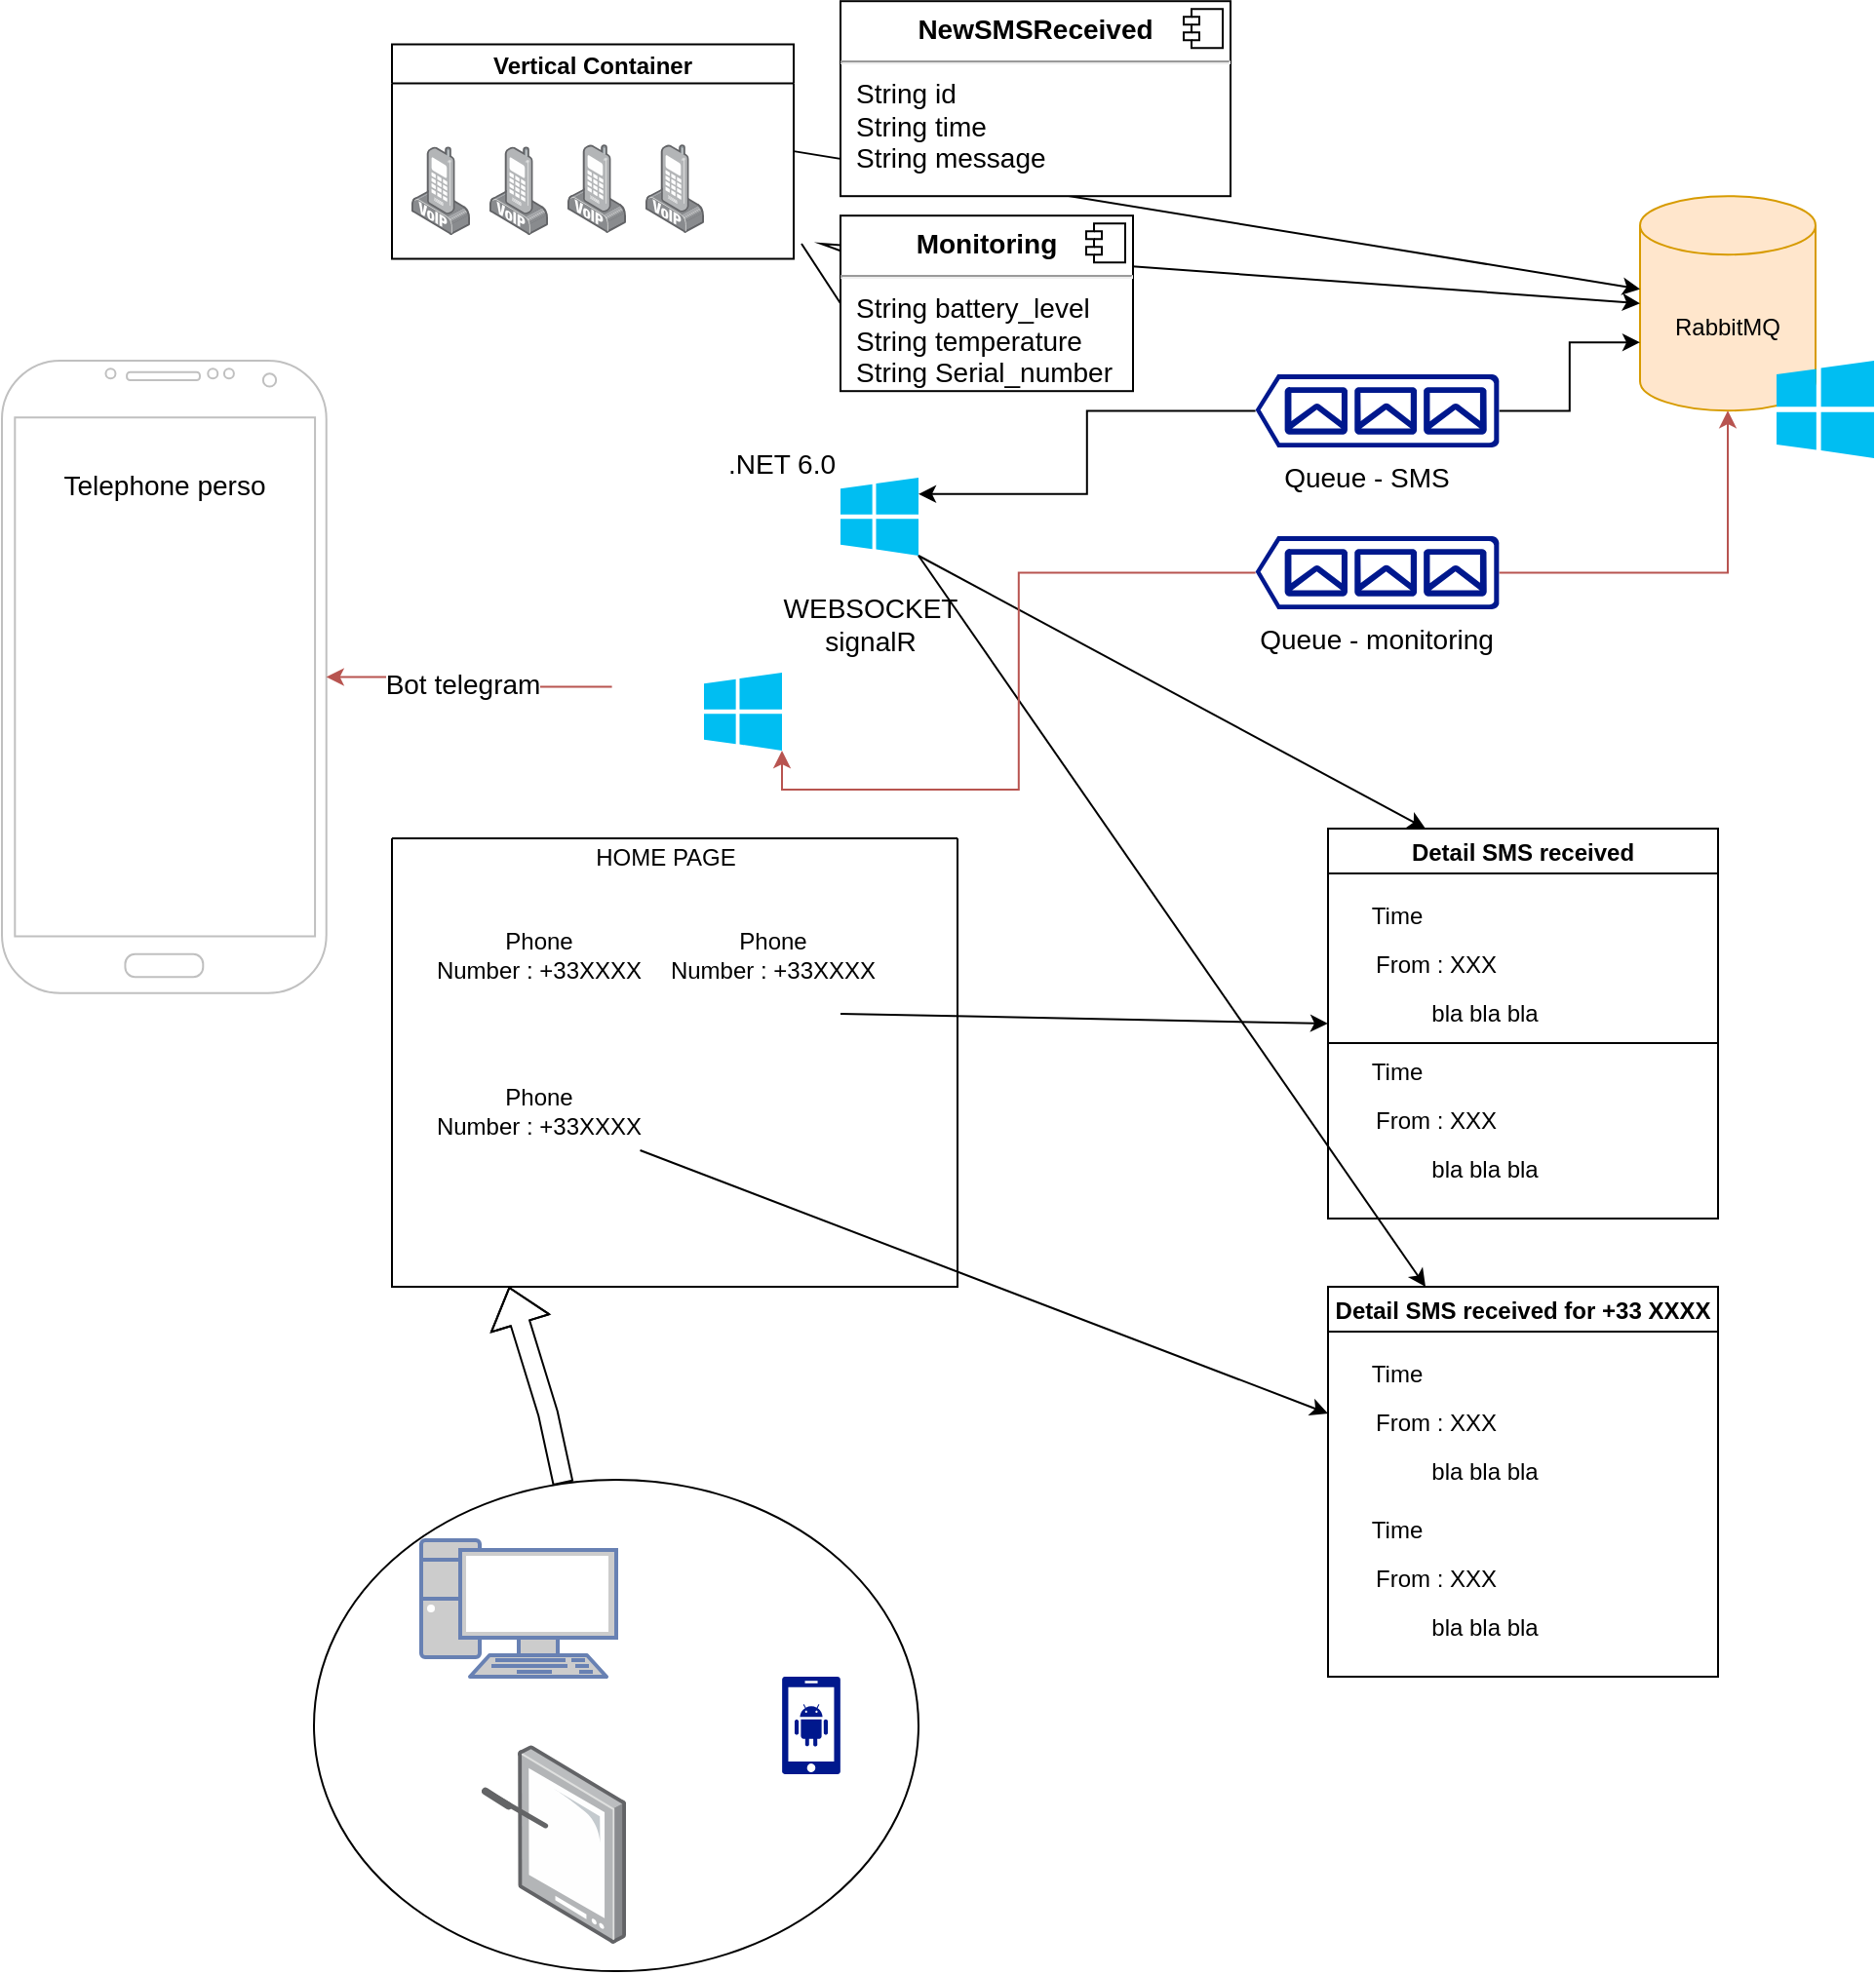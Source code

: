 <mxfile version="20.4.0" type="device"><diagram id="vYuBSaQZXrv57UB92Gz5" name="Page-1"><mxGraphModel dx="2178" dy="820" grid="1" gridSize="10" guides="1" tooltips="1" connect="1" arrows="1" fold="1" page="1" pageScale="1" pageWidth="827" pageHeight="1169" math="0" shadow="0"><root><mxCell id="0"/><mxCell id="1" parent="0"/><mxCell id="AS5j4a_T4gAKGKwApBx8-5" value="Vertical Container" style="swimlane;startSize=20;" vertex="1" parent="1"><mxGeometry x="20" y="27.8" width="206" height="110" as="geometry"/></mxCell><mxCell id="AS5j4a_T4gAKGKwApBx8-4" value="" style="points=[];aspect=fixed;html=1;align=center;shadow=0;dashed=0;image;image=img/lib/allied_telesis/computer_and_terminals/VOIP_IP_phone.svg;" vertex="1" parent="AS5j4a_T4gAKGKwApBx8-5"><mxGeometry x="130" y="51.1" width="30" height="45.6" as="geometry"/></mxCell><mxCell id="AS5j4a_T4gAKGKwApBx8-17" value="" style="points=[];aspect=fixed;html=1;align=center;shadow=0;dashed=0;image;image=img/lib/allied_telesis/computer_and_terminals/VOIP_IP_phone.svg;" vertex="1" parent="AS5j4a_T4gAKGKwApBx8-5"><mxGeometry x="90" y="51.1" width="30" height="45.6" as="geometry"/></mxCell><mxCell id="AS5j4a_T4gAKGKwApBx8-2" value="" style="points=[];aspect=fixed;html=1;align=center;shadow=0;dashed=0;image;image=img/lib/allied_telesis/computer_and_terminals/VOIP_IP_phone.svg;" vertex="1" parent="AS5j4a_T4gAKGKwApBx8-5"><mxGeometry x="10" y="52.2" width="30" height="45.6" as="geometry"/></mxCell><mxCell id="AS5j4a_T4gAKGKwApBx8-3" value="" style="points=[];aspect=fixed;html=1;align=center;shadow=0;dashed=0;image;image=img/lib/allied_telesis/computer_and_terminals/VOIP_IP_phone.svg;" vertex="1" parent="AS5j4a_T4gAKGKwApBx8-5"><mxGeometry x="50" y="52.2" width="30" height="45.6" as="geometry"/></mxCell><mxCell id="AS5j4a_T4gAKGKwApBx8-88" value="" style="shape=image;html=1;verticalAlign=top;verticalLabelPosition=bottom;labelBackgroundColor=#ffffff;imageAspect=0;aspect=fixed;image=https://cdn0.iconfinder.com/data/icons/file-type-19/512/file__apk__android_-128.png" vertex="1" parent="AS5j4a_T4gAKGKwApBx8-5"><mxGeometry x="150" y="22.2" width="56" height="56" as="geometry"/></mxCell><mxCell id="AS5j4a_T4gAKGKwApBx8-7" value="" style="swimlane;startSize=0;" vertex="1" parent="1"><mxGeometry x="20" y="435" width="290" height="230" as="geometry"/></mxCell><mxCell id="AS5j4a_T4gAKGKwApBx8-16" value="Phone&lt;br&gt;Number : +33XXXX" style="text;html=1;align=center;verticalAlign=middle;resizable=0;points=[];autosize=1;strokeColor=none;fillColor=none;" vertex="1" parent="AS5j4a_T4gAKGKwApBx8-7"><mxGeometry x="10" y="40" width="130" height="40" as="geometry"/></mxCell><mxCell id="AS5j4a_T4gAKGKwApBx8-18" value="" style="shape=image;html=1;verticalAlign=top;verticalLabelPosition=bottom;labelBackgroundColor=#ffffff;imageAspect=0;aspect=fixed;image=https://cdn2.iconfinder.com/data/icons/flags_gosquared/64/France_flat.png" vertex="1" parent="AS5j4a_T4gAKGKwApBx8-7"><mxGeometry x="60" y="80" width="30" height="30" as="geometry"/></mxCell><mxCell id="AS5j4a_T4gAKGKwApBx8-19" value="Phone&lt;br&gt;Number : +33XXXX" style="text;html=1;align=center;verticalAlign=middle;resizable=0;points=[];autosize=1;strokeColor=none;fillColor=none;" vertex="1" parent="AS5j4a_T4gAKGKwApBx8-7"><mxGeometry x="130" y="40" width="130" height="40" as="geometry"/></mxCell><mxCell id="AS5j4a_T4gAKGKwApBx8-20" value="" style="shape=image;html=1;verticalAlign=top;verticalLabelPosition=bottom;labelBackgroundColor=#ffffff;imageAspect=0;aspect=fixed;image=https://cdn1.iconfinder.com/data/icons/famfamfam_flag_icons/gb.png;fontFamily=Helvetica;fontSize=12;fontColor=default;align=center;strokeColor=default;fillColor=default;" vertex="1" parent="AS5j4a_T4gAKGKwApBx8-7"><mxGeometry x="180" y="80" width="30" height="30" as="geometry"/></mxCell><mxCell id="AS5j4a_T4gAKGKwApBx8-21" value="Phone&lt;br&gt;Number : +33XXXX" style="text;html=1;align=center;verticalAlign=middle;resizable=0;points=[];autosize=1;strokeColor=none;fillColor=none;" vertex="1" parent="AS5j4a_T4gAKGKwApBx8-7"><mxGeometry x="10" y="120" width="130" height="40" as="geometry"/></mxCell><mxCell id="AS5j4a_T4gAKGKwApBx8-22" value="" style="shape=image;html=1;verticalAlign=top;verticalLabelPosition=bottom;labelBackgroundColor=#ffffff;imageAspect=0;aspect=fixed;image=https://cdn3.iconfinder.com/data/icons/142-mini-country-flags-16x16px/32/flag-china2x.png;fontFamily=Helvetica;fontSize=12;fontColor=default;align=center;strokeColor=default;fillColor=default;" vertex="1" parent="AS5j4a_T4gAKGKwApBx8-7"><mxGeometry x="60" y="160" width="30" height="30" as="geometry"/></mxCell><mxCell id="AS5j4a_T4gAKGKwApBx8-36" value="" style="endArrow=classic;html=1;rounded=0;entryX=0;entryY=0.5;entryDx=0;entryDy=0;" edge="1" parent="AS5j4a_T4gAKGKwApBx8-7" target="AS5j4a_T4gAKGKwApBx8-24"><mxGeometry relative="1" as="geometry"><mxPoint x="230" y="90" as="sourcePoint"/><mxPoint x="330" y="100" as="targetPoint"/></mxGeometry></mxCell><mxCell id="AS5j4a_T4gAKGKwApBx8-11" value="RabbitMQ" style="shape=cylinder3;whiteSpace=wrap;html=1;boundedLbl=1;backgroundOutline=1;size=15;dashed=0;fontFamily=Helvetica;fontSize=12;align=center;strokeColor=#d79b00;fillColor=#ffe6cc;sketch=0;" vertex="1" parent="1"><mxGeometry x="660" y="105.6" width="90" height="110" as="geometry"/></mxCell><mxCell id="AS5j4a_T4gAKGKwApBx8-24" value="Detail SMS received" style="swimlane;" vertex="1" parent="1"><mxGeometry x="500" y="430" width="200" height="200" as="geometry"/></mxCell><mxCell id="AS5j4a_T4gAKGKwApBx8-25" value="Time" style="text;html=1;align=center;verticalAlign=middle;resizable=0;points=[];autosize=1;strokeColor=none;fillColor=none;" vertex="1" parent="AS5j4a_T4gAKGKwApBx8-24"><mxGeometry x="10" y="30" width="50" height="30" as="geometry"/></mxCell><mxCell id="AS5j4a_T4gAKGKwApBx8-28" value="From : XXX" style="text;html=1;align=center;verticalAlign=middle;resizable=0;points=[];autosize=1;strokeColor=none;fillColor=none;" vertex="1" parent="AS5j4a_T4gAKGKwApBx8-24"><mxGeometry x="10" y="55" width="90" height="30" as="geometry"/></mxCell><mxCell id="AS5j4a_T4gAKGKwApBx8-29" value="bla bla bla&lt;br&gt;" style="text;html=1;align=center;verticalAlign=middle;resizable=0;points=[];autosize=1;strokeColor=none;fillColor=none;" vertex="1" parent="AS5j4a_T4gAKGKwApBx8-24"><mxGeometry x="40" y="80" width="80" height="30" as="geometry"/></mxCell><mxCell id="AS5j4a_T4gAKGKwApBx8-32" value="Time" style="text;html=1;align=center;verticalAlign=middle;resizable=0;points=[];autosize=1;strokeColor=none;fillColor=none;" vertex="1" parent="AS5j4a_T4gAKGKwApBx8-24"><mxGeometry x="10" y="110" width="50" height="30" as="geometry"/></mxCell><mxCell id="AS5j4a_T4gAKGKwApBx8-33" value="From : XXX" style="text;html=1;align=center;verticalAlign=middle;resizable=0;points=[];autosize=1;strokeColor=none;fillColor=none;" vertex="1" parent="AS5j4a_T4gAKGKwApBx8-24"><mxGeometry x="10" y="135" width="90" height="30" as="geometry"/></mxCell><mxCell id="AS5j4a_T4gAKGKwApBx8-34" value="bla bla bla&lt;br&gt;" style="text;html=1;align=center;verticalAlign=middle;resizable=0;points=[];autosize=1;strokeColor=none;fillColor=none;" vertex="1" parent="AS5j4a_T4gAKGKwApBx8-24"><mxGeometry x="40" y="160" width="80" height="30" as="geometry"/></mxCell><mxCell id="AS5j4a_T4gAKGKwApBx8-35" value="" style="endArrow=none;html=1;rounded=0;" edge="1" parent="1"><mxGeometry width="50" height="50" relative="1" as="geometry"><mxPoint x="500" y="540" as="sourcePoint"/><mxPoint x="700" y="540" as="targetPoint"/></mxGeometry></mxCell><mxCell id="AS5j4a_T4gAKGKwApBx8-38" value="" style="endArrow=classic;html=1;rounded=0;" edge="1" parent="1" source="AS5j4a_T4gAKGKwApBx8-21"><mxGeometry relative="1" as="geometry"><mxPoint x="380" y="550" as="sourcePoint"/><mxPoint x="500" y="730" as="targetPoint"/></mxGeometry></mxCell><mxCell id="AS5j4a_T4gAKGKwApBx8-40" value="Detail SMS received for +33 XXXX" style="swimlane;" vertex="1" parent="1"><mxGeometry x="500" y="665" width="200" height="200" as="geometry"/></mxCell><mxCell id="AS5j4a_T4gAKGKwApBx8-41" value="Time" style="text;html=1;align=center;verticalAlign=middle;resizable=0;points=[];autosize=1;strokeColor=none;fillColor=none;" vertex="1" parent="AS5j4a_T4gAKGKwApBx8-40"><mxGeometry x="10" y="30" width="50" height="30" as="geometry"/></mxCell><mxCell id="AS5j4a_T4gAKGKwApBx8-42" value="From : XXX" style="text;html=1;align=center;verticalAlign=middle;resizable=0;points=[];autosize=1;strokeColor=none;fillColor=none;" vertex="1" parent="AS5j4a_T4gAKGKwApBx8-40"><mxGeometry x="10" y="55" width="90" height="30" as="geometry"/></mxCell><mxCell id="AS5j4a_T4gAKGKwApBx8-43" value="bla bla bla&lt;br&gt;" style="text;html=1;align=center;verticalAlign=middle;resizable=0;points=[];autosize=1;strokeColor=none;fillColor=none;" vertex="1" parent="AS5j4a_T4gAKGKwApBx8-40"><mxGeometry x="40" y="80" width="80" height="30" as="geometry"/></mxCell><mxCell id="AS5j4a_T4gAKGKwApBx8-44" value="Time" style="text;html=1;align=center;verticalAlign=middle;resizable=0;points=[];autosize=1;strokeColor=none;fillColor=none;" vertex="1" parent="AS5j4a_T4gAKGKwApBx8-40"><mxGeometry x="10" y="110" width="50" height="30" as="geometry"/></mxCell><mxCell id="AS5j4a_T4gAKGKwApBx8-45" value="From : XXX" style="text;html=1;align=center;verticalAlign=middle;resizable=0;points=[];autosize=1;strokeColor=none;fillColor=none;" vertex="1" parent="AS5j4a_T4gAKGKwApBx8-40"><mxGeometry x="10" y="135" width="90" height="30" as="geometry"/></mxCell><mxCell id="AS5j4a_T4gAKGKwApBx8-46" value="bla bla bla&lt;br&gt;" style="text;html=1;align=center;verticalAlign=middle;resizable=0;points=[];autosize=1;strokeColor=none;fillColor=none;" vertex="1" parent="AS5j4a_T4gAKGKwApBx8-40"><mxGeometry x="40" y="160" width="80" height="30" as="geometry"/></mxCell><mxCell id="AS5j4a_T4gAKGKwApBx8-51" value="" style="ellipse;whiteSpace=wrap;html=1;" vertex="1" parent="1"><mxGeometry x="-20" y="763.96" width="310" height="252.07" as="geometry"/></mxCell><mxCell id="AS5j4a_T4gAKGKwApBx8-52" value="" style="fontColor=#0066CC;verticalAlign=top;verticalLabelPosition=bottom;labelPosition=center;align=center;html=1;outlineConnect=0;fillColor=#CCCCCC;strokeColor=#6881B3;gradientColor=none;gradientDirection=north;strokeWidth=2;shape=mxgraph.networks.pc;" vertex="1" parent="1"><mxGeometry x="35" y="795" width="100" height="70" as="geometry"/></mxCell><mxCell id="AS5j4a_T4gAKGKwApBx8-53" value="" style="sketch=0;aspect=fixed;pointerEvents=1;shadow=0;dashed=0;html=1;strokeColor=none;labelPosition=center;verticalLabelPosition=bottom;verticalAlign=top;align=center;fillColor=#00188D;shape=mxgraph.mscae.enterprise.android_phone" vertex="1" parent="1"><mxGeometry x="220" y="865" width="30" height="50" as="geometry"/></mxCell><mxCell id="AS5j4a_T4gAKGKwApBx8-54" value="" style="points=[];aspect=fixed;html=1;align=center;shadow=0;dashed=0;image;image=img/lib/allied_telesis/computer_and_terminals/Tablet_Alternative.svg;" vertex="1" parent="1"><mxGeometry x="66" y="900" width="74" height="102.07" as="geometry"/></mxCell><mxCell id="AS5j4a_T4gAKGKwApBx8-55" value="" style="shape=flexArrow;endArrow=classic;html=1;rounded=0;entryX=0.207;entryY=1;entryDx=0;entryDy=0;entryPerimeter=0;" edge="1" parent="1" source="AS5j4a_T4gAKGKwApBx8-51" target="AS5j4a_T4gAKGKwApBx8-7"><mxGeometry width="50" height="50" relative="1" as="geometry"><mxPoint x="130" y="780" as="sourcePoint"/><mxPoint x="180" y="730" as="targetPoint"/><Array as="points"><mxPoint x="100" y="730"/></Array></mxGeometry></mxCell><mxCell id="AS5j4a_T4gAKGKwApBx8-56" value="HOME PAGE" style="text;html=1;align=center;verticalAlign=middle;resizable=0;points=[];autosize=1;strokeColor=none;fillColor=none;" vertex="1" parent="1"><mxGeometry x="110" y="430" width="100" height="30" as="geometry"/></mxCell><mxCell id="AS5j4a_T4gAKGKwApBx8-67" value="" style="endArrow=classic;html=1;rounded=0;" edge="1" parent="1" source="AS5j4a_T4gAKGKwApBx8-88" target="AS5j4a_T4gAKGKwApBx8-11"><mxGeometry relative="1" as="geometry"><mxPoint x="180" y="107" as="sourcePoint"/><mxPoint x="360" y="170" as="targetPoint"/></mxGeometry></mxCell><mxCell id="AS5j4a_T4gAKGKwApBx8-78" value="" style="verticalLabelPosition=bottom;html=1;verticalAlign=top;align=center;strokeColor=none;fillColor=#00BEF2;shape=mxgraph.azure.azure_instance;" vertex="1" parent="1"><mxGeometry x="250" y="250" width="40" height="40" as="geometry"/></mxCell><mxCell id="AS5j4a_T4gAKGKwApBx8-80" value="" style="shape=image;html=1;verticalAlign=top;verticalLabelPosition=bottom;labelBackgroundColor=#ffffff;imageAspect=0;aspect=fixed;image=https://cdn1.iconfinder.com/data/icons/unicons-line-vol-3/24/docker-128.png" vertex="1" parent="1"><mxGeometry x="195.6" y="245.6" width="54.4" height="54.4" as="geometry"/></mxCell><mxCell id="AS5j4a_T4gAKGKwApBx8-81" value="" style="verticalLabelPosition=bottom;html=1;verticalAlign=top;align=center;strokeColor=none;fillColor=#00BEF2;shape=mxgraph.azure.azure_instance;" vertex="1" parent="1"><mxGeometry x="730" y="190" width="50" height="50" as="geometry"/></mxCell><mxCell id="AS5j4a_T4gAKGKwApBx8-83" value="" style="shape=image;html=1;verticalAlign=top;verticalLabelPosition=bottom;labelBackgroundColor=#ffffff;imageAspect=0;aspect=fixed;image=https://cdn0.iconfinder.com/data/icons/phosphor-duotone-vol-3/256/sim-card-duotone-128.png" vertex="1" parent="1"><mxGeometry x="20" y="130" width="40" height="40" as="geometry"/></mxCell><mxCell id="AS5j4a_T4gAKGKwApBx8-84" value="" style="shape=image;html=1;verticalAlign=top;verticalLabelPosition=bottom;labelBackgroundColor=#ffffff;imageAspect=0;aspect=fixed;image=https://cdn0.iconfinder.com/data/icons/phosphor-duotone-vol-3/256/sim-card-duotone-128.png" vertex="1" parent="1"><mxGeometry x="100" y="127.8" width="42.2" height="42.2" as="geometry"/></mxCell><mxCell id="AS5j4a_T4gAKGKwApBx8-85" value="" style="shape=image;html=1;verticalAlign=top;verticalLabelPosition=bottom;labelBackgroundColor=#ffffff;imageAspect=0;aspect=fixed;image=https://cdn0.iconfinder.com/data/icons/phosphor-duotone-vol-3/256/sim-card-duotone-128.png" vertex="1" parent="1"><mxGeometry x="60" y="127.8" width="42.2" height="42.2" as="geometry"/></mxCell><mxCell id="AS5j4a_T4gAKGKwApBx8-86" value="" style="shape=image;html=1;verticalAlign=top;verticalLabelPosition=bottom;labelBackgroundColor=#ffffff;imageAspect=0;aspect=fixed;image=https://cdn0.iconfinder.com/data/icons/phosphor-duotone-vol-3/256/sim-card-duotone-128.png" vertex="1" parent="1"><mxGeometry x="137.8" y="130" width="42.2" height="42.2" as="geometry"/></mxCell><mxCell id="AS5j4a_T4gAKGKwApBx8-90" value="&lt;p style=&quot;margin:0px;margin-top:6px;text-align:center;&quot;&gt;&lt;b&gt;NewSMSReceived&lt;/b&gt;&lt;/p&gt;&lt;hr&gt;&lt;p style=&quot;margin:0px;margin-left:8px;&quot;&gt;String id&lt;br&gt;String time&lt;br&gt;String message&lt;/p&gt;" style="align=left;overflow=fill;html=1;dropTarget=0;fontSize=14;" vertex="1" parent="1"><mxGeometry x="250" y="5.6" width="200" height="100" as="geometry"/></mxCell><mxCell id="AS5j4a_T4gAKGKwApBx8-91" value="" style="shape=component;jettyWidth=8;jettyHeight=4;fontSize=14;" vertex="1" parent="AS5j4a_T4gAKGKwApBx8-90"><mxGeometry x="1" width="20" height="20" relative="1" as="geometry"><mxPoint x="-24" y="4" as="offset"/></mxGeometry></mxCell><mxCell id="AS5j4a_T4gAKGKwApBx8-97" style="edgeStyle=orthogonalEdgeStyle;rounded=0;orthogonalLoop=1;jettySize=auto;html=1;entryX=1;entryY=0.21;entryDx=0;entryDy=0;entryPerimeter=0;fontSize=14;" edge="1" parent="1" source="AS5j4a_T4gAKGKwApBx8-96" target="AS5j4a_T4gAKGKwApBx8-78"><mxGeometry relative="1" as="geometry"/></mxCell><mxCell id="AS5j4a_T4gAKGKwApBx8-98" style="edgeStyle=orthogonalEdgeStyle;rounded=0;orthogonalLoop=1;jettySize=auto;html=1;entryX=0;entryY=0;entryDx=0;entryDy=75;entryPerimeter=0;fontSize=14;" edge="1" parent="1" source="AS5j4a_T4gAKGKwApBx8-96" target="AS5j4a_T4gAKGKwApBx8-11"><mxGeometry relative="1" as="geometry"/></mxCell><mxCell id="AS5j4a_T4gAKGKwApBx8-96" value="" style="sketch=0;aspect=fixed;pointerEvents=1;shadow=0;dashed=0;html=1;strokeColor=none;labelPosition=center;verticalLabelPosition=bottom;verticalAlign=top;align=center;fillColor=#00188D;shape=mxgraph.azure.queue_generic;fontSize=14;rotation=-180;" vertex="1" parent="1"><mxGeometry x="462.81" y="197" width="125" height="37.5" as="geometry"/></mxCell><mxCell id="AS5j4a_T4gAKGKwApBx8-100" value="" style="endArrow=classic;html=1;rounded=0;fontSize=14;exitX=1;exitY=1;exitDx=0;exitDy=0;exitPerimeter=0;entryX=0.25;entryY=0;entryDx=0;entryDy=0;" edge="1" parent="1" source="AS5j4a_T4gAKGKwApBx8-78" target="AS5j4a_T4gAKGKwApBx8-24"><mxGeometry width="50" height="50" relative="1" as="geometry"><mxPoint x="400" y="370" as="sourcePoint"/><mxPoint x="450" y="320" as="targetPoint"/></mxGeometry></mxCell><mxCell id="AS5j4a_T4gAKGKwApBx8-101" value="WEBSOCKET&lt;br&gt;signalR" style="text;html=1;align=center;verticalAlign=middle;resizable=0;points=[];autosize=1;strokeColor=none;fillColor=none;fontSize=14;" vertex="1" parent="1"><mxGeometry x="210" y="300" width="110" height="50" as="geometry"/></mxCell><mxCell id="AS5j4a_T4gAKGKwApBx8-104" value="" style="endArrow=classic;html=1;rounded=0;fontSize=14;exitX=1;exitY=1;exitDx=0;exitDy=0;exitPerimeter=0;entryX=0.25;entryY=0;entryDx=0;entryDy=0;" edge="1" parent="1" source="AS5j4a_T4gAKGKwApBx8-78" target="AS5j4a_T4gAKGKwApBx8-40"><mxGeometry width="50" height="50" relative="1" as="geometry"><mxPoint x="320" y="320" as="sourcePoint"/><mxPoint x="560" y="440" as="targetPoint"/></mxGeometry></mxCell><mxCell id="AS5j4a_T4gAKGKwApBx8-105" value=".NET 6.0" style="text;html=1;strokeColor=none;fillColor=none;align=center;verticalAlign=middle;whiteSpace=wrap;rounded=0;fontSize=14;" vertex="1" parent="1"><mxGeometry x="190" y="227.8" width="60" height="30" as="geometry"/></mxCell><mxCell id="AS5j4a_T4gAKGKwApBx8-106" value="Queue - SMS" style="text;html=1;strokeColor=none;fillColor=none;align=center;verticalAlign=middle;whiteSpace=wrap;rounded=0;fontSize=14;" vertex="1" parent="1"><mxGeometry x="440" y="234.5" width="160" height="30" as="geometry"/></mxCell><mxCell id="AS5j4a_T4gAKGKwApBx8-107" value="" style="endArrow=classic;html=1;rounded=0;fontSize=14;entryX=0;entryY=0.5;entryDx=0;entryDy=0;entryPerimeter=0;startArrow=none;" edge="1" parent="1" source="AS5j4a_T4gAKGKwApBx8-108" target="AS5j4a_T4gAKGKwApBx8-11"><mxGeometry width="50" height="50" relative="1" as="geometry"><mxPoint x="230" y="130" as="sourcePoint"/><mxPoint x="280" y="170" as="targetPoint"/><Array as="points"><mxPoint x="240" y="130"/></Array></mxGeometry></mxCell><mxCell id="AS5j4a_T4gAKGKwApBx8-108" value="&lt;p style=&quot;margin:0px;margin-top:6px;text-align:center;&quot;&gt;&lt;b&gt;Monitoring&lt;/b&gt;&lt;/p&gt;&lt;hr&gt;&lt;p style=&quot;margin:0px;margin-left:8px;&quot;&gt;String battery_level&lt;br&gt;String temperature&lt;/p&gt;&lt;p style=&quot;margin:0px;margin-left:8px;&quot;&gt;String Serial_number&lt;br&gt;&lt;br&gt;&lt;/p&gt;" style="align=left;overflow=fill;html=1;dropTarget=0;fontSize=14;" vertex="1" parent="1"><mxGeometry x="250" y="115.6" width="150" height="90" as="geometry"/></mxCell><mxCell id="AS5j4a_T4gAKGKwApBx8-109" value="" style="shape=component;jettyWidth=8;jettyHeight=4;fontSize=14;" vertex="1" parent="AS5j4a_T4gAKGKwApBx8-108"><mxGeometry x="1" width="20" height="20" relative="1" as="geometry"><mxPoint x="-24" y="4" as="offset"/></mxGeometry></mxCell><mxCell id="AS5j4a_T4gAKGKwApBx8-110" value="" style="endArrow=none;html=1;rounded=0;fontSize=14;entryX=0;entryY=0.5;entryDx=0;entryDy=0;entryPerimeter=0;" edge="1" parent="1" target="AS5j4a_T4gAKGKwApBx8-108"><mxGeometry width="50" height="50" relative="1" as="geometry"><mxPoint x="230" y="130" as="sourcePoint"/><mxPoint x="660" y="160.6" as="targetPoint"/><Array as="points"/></mxGeometry></mxCell><mxCell id="AS5j4a_T4gAKGKwApBx8-113" style="edgeStyle=orthogonalEdgeStyle;rounded=0;orthogonalLoop=1;jettySize=auto;html=1;fontSize=14;fillColor=#f8cecc;strokeColor=#b85450;" edge="1" parent="1" source="AS5j4a_T4gAKGKwApBx8-111" target="AS5j4a_T4gAKGKwApBx8-11"><mxGeometry relative="1" as="geometry"/></mxCell><mxCell id="AS5j4a_T4gAKGKwApBx8-126" style="edgeStyle=orthogonalEdgeStyle;rounded=0;orthogonalLoop=1;jettySize=auto;html=1;entryX=1;entryY=1;entryDx=0;entryDy=0;entryPerimeter=0;fontSize=14;fillColor=#f8cecc;strokeColor=#b85450;" edge="1" parent="1" source="AS5j4a_T4gAKGKwApBx8-111" target="AS5j4a_T4gAKGKwApBx8-125"><mxGeometry relative="1" as="geometry"/></mxCell><mxCell id="AS5j4a_T4gAKGKwApBx8-111" value="" style="sketch=0;aspect=fixed;pointerEvents=1;shadow=0;dashed=0;html=1;strokeColor=none;labelPosition=center;verticalLabelPosition=bottom;verticalAlign=top;align=center;fillColor=#00188D;shape=mxgraph.azure.queue_generic;fontSize=14;rotation=-180;" vertex="1" parent="1"><mxGeometry x="462.81" y="280" width="125" height="37.5" as="geometry"/></mxCell><mxCell id="AS5j4a_T4gAKGKwApBx8-112" value="Queue - monitoring" style="text;html=1;strokeColor=none;fillColor=none;align=center;verticalAlign=middle;whiteSpace=wrap;rounded=0;fontSize=14;" vertex="1" parent="1"><mxGeometry x="445.31" y="317.5" width="160" height="30" as="geometry"/></mxCell><mxCell id="AS5j4a_T4gAKGKwApBx8-116" value="" style="verticalLabelPosition=bottom;verticalAlign=top;html=1;shadow=0;dashed=0;strokeWidth=1;shape=mxgraph.android.phone2;strokeColor=#c0c0c0;fontSize=14;" vertex="1" parent="1"><mxGeometry x="-180" y="190" width="166.36" height="324.4" as="geometry"/></mxCell><mxCell id="AS5j4a_T4gAKGKwApBx8-117" value="" style="shape=image;html=1;verticalAlign=top;verticalLabelPosition=bottom;labelBackgroundColor=#ffffff;imageAspect=0;aspect=fixed;image=https://cdn4.iconfinder.com/data/icons/socialcones/508/Telegram-128.png;fontSize=14;" vertex="1" parent="1"><mxGeometry x="-140.82" y="316.4" width="88" height="88" as="geometry"/></mxCell><mxCell id="AS5j4a_T4gAKGKwApBx8-118" value="Telephone perso&lt;br&gt;" style="text;html=1;align=center;verticalAlign=middle;resizable=0;points=[];autosize=1;strokeColor=none;fillColor=none;fontSize=14;" vertex="1" parent="1"><mxGeometry x="-161.82" y="238.9" width="130" height="30" as="geometry"/></mxCell><mxCell id="AS5j4a_T4gAKGKwApBx8-120" style="edgeStyle=orthogonalEdgeStyle;rounded=0;orthogonalLoop=1;jettySize=auto;html=1;fontSize=14;fillColor=#f8cecc;strokeColor=#b85450;" edge="1" parent="1" source="AS5j4a_T4gAKGKwApBx8-123" target="AS5j4a_T4gAKGKwApBx8-116"><mxGeometry relative="1" as="geometry"><mxPoint x="472.81" y="308.771" as="sourcePoint"/><mxPoint x="300" y="280" as="targetPoint"/></mxGeometry></mxCell><mxCell id="AS5j4a_T4gAKGKwApBx8-121" value="Bot telegram&lt;br&gt;" style="edgeLabel;html=1;align=center;verticalAlign=middle;resizable=0;points=[];fontSize=14;" vertex="1" connectable="0" parent="AS5j4a_T4gAKGKwApBx8-120"><mxGeometry x="-0.018" y="4" relative="1" as="geometry"><mxPoint as="offset"/></mxGeometry></mxCell><mxCell id="AS5j4a_T4gAKGKwApBx8-122" value="" style="shape=image;html=1;verticalAlign=top;verticalLabelPosition=bottom;labelBackgroundColor=#ffffff;imageAspect=0;aspect=fixed;image=https://cdn2.iconfinder.com/data/icons/boxicons-logos/24/bxl-nodejs-128.png;fontSize=14;" vertex="1" parent="1"><mxGeometry x="135" y="297.5" width="50" height="50" as="geometry"/></mxCell><mxCell id="AS5j4a_T4gAKGKwApBx8-123" value="" style="shape=image;html=1;verticalAlign=top;verticalLabelPosition=bottom;labelBackgroundColor=#ffffff;imageAspect=0;aspect=fixed;image=https://cdn1.iconfinder.com/data/icons/unicons-line-vol-3/24/docker-128.png" vertex="1" parent="1"><mxGeometry x="132.8" y="330" width="54.4" height="54.4" as="geometry"/></mxCell><mxCell id="AS5j4a_T4gAKGKwApBx8-125" value="" style="verticalLabelPosition=bottom;html=1;verticalAlign=top;align=center;strokeColor=none;fillColor=#00BEF2;shape=mxgraph.azure.azure_instance;" vertex="1" parent="1"><mxGeometry x="180" y="350" width="40" height="40" as="geometry"/></mxCell></root></mxGraphModel></diagram></mxfile>